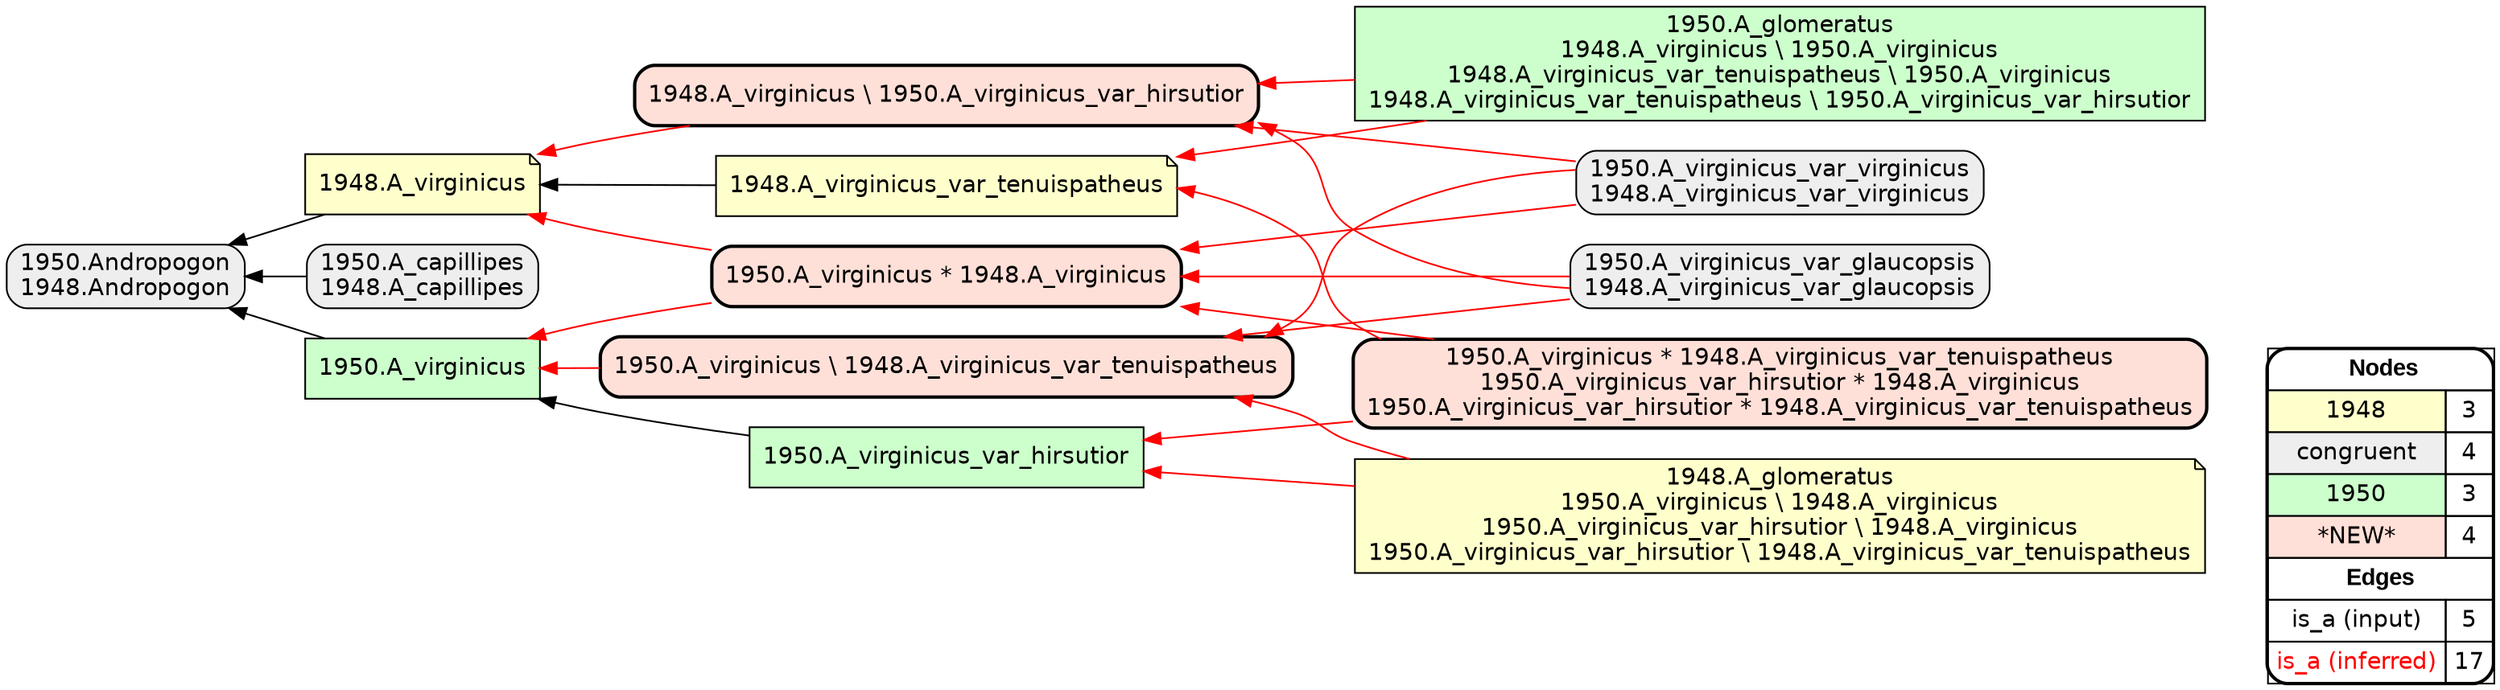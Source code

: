 digraph{
rankdir=RL
node[shape=note style=filled fillcolor="#FFFFCC" fontname="helvetica"] 
"1948.A_virginicus"
"1948.A_virginicus_var_tenuispatheus"
"1948.A_glomeratus\n1950.A_virginicus \\ 1948.A_virginicus\n1950.A_virginicus_var_hirsutior \\ 1948.A_virginicus\n1950.A_virginicus_var_hirsutior \\ 1948.A_virginicus_var_tenuispatheus"
node[shape=box style="filled,rounded" fillcolor="#EEEEEE" fontname="helvetica"] 
"1950.Andropogon\n1948.Andropogon"
"1950.A_virginicus_var_glaucopsis\n1948.A_virginicus_var_glaucopsis"
"1950.A_capillipes\n1948.A_capillipes"
"1950.A_virginicus_var_virginicus\n1948.A_virginicus_var_virginicus"
node[shape=box style=filled fillcolor="#CCFFCC" fontname="helvetica"] 
"1950.A_virginicus"
"1950.A_glomeratus\n1948.A_virginicus \\ 1950.A_virginicus\n1948.A_virginicus_var_tenuispatheus \\ 1950.A_virginicus\n1948.A_virginicus_var_tenuispatheus \\ 1950.A_virginicus_var_hirsutior"
"1950.A_virginicus_var_hirsutior"
node[shape=box style="filled,rounded,bold" fillcolor="#FFE0D8" fontname="helvetica"] 
"1950.A_virginicus * 1948.A_virginicus"
"1948.A_virginicus \\ 1950.A_virginicus_var_hirsutior"
"1950.A_virginicus * 1948.A_virginicus_var_tenuispatheus\n1950.A_virginicus_var_hirsutior * 1948.A_virginicus\n1950.A_virginicus_var_hirsutior * 1948.A_virginicus_var_tenuispatheus"
"1950.A_virginicus \\ 1948.A_virginicus_var_tenuispatheus"
edge[arrowhead=normal style=dotted color="#000000" constraint=true penwidth=1]
edge[arrowhead=normal style=solid color="#000000" constraint=true penwidth=1]
"1948.A_virginicus" -> "1950.Andropogon\n1948.Andropogon"
"1948.A_virginicus_var_tenuispatheus" -> "1948.A_virginicus"
"1950.A_capillipes\n1948.A_capillipes" -> "1950.Andropogon\n1948.Andropogon"
"1950.A_virginicus" -> "1950.Andropogon\n1948.Andropogon"
"1950.A_virginicus_var_hirsutior" -> "1950.A_virginicus"
edge[arrowhead=normal style=solid color="#FF0000" constraint=true penwidth=1]
"1950.A_virginicus_var_glaucopsis\n1948.A_virginicus_var_glaucopsis" -> "1948.A_virginicus \\ 1950.A_virginicus_var_hirsutior"
"1950.A_virginicus * 1948.A_virginicus" -> "1948.A_virginicus"
"1950.A_virginicus * 1948.A_virginicus_var_tenuispatheus\n1950.A_virginicus_var_hirsutior * 1948.A_virginicus\n1950.A_virginicus_var_hirsutior * 1948.A_virginicus_var_tenuispatheus" -> "1948.A_virginicus_var_tenuispatheus"
"1948.A_glomeratus\n1950.A_virginicus \\ 1948.A_virginicus\n1950.A_virginicus_var_hirsutior \\ 1948.A_virginicus\n1950.A_virginicus_var_hirsutior \\ 1948.A_virginicus_var_tenuispatheus" -> "1950.A_virginicus_var_hirsutior"
"1948.A_glomeratus\n1950.A_virginicus \\ 1948.A_virginicus\n1950.A_virginicus_var_hirsutior \\ 1948.A_virginicus\n1950.A_virginicus_var_hirsutior \\ 1948.A_virginicus_var_tenuispatheus" -> "1950.A_virginicus \\ 1948.A_virginicus_var_tenuispatheus"
"1950.A_glomeratus\n1948.A_virginicus \\ 1950.A_virginicus\n1948.A_virginicus_var_tenuispatheus \\ 1950.A_virginicus\n1948.A_virginicus_var_tenuispatheus \\ 1950.A_virginicus_var_hirsutior" -> "1948.A_virginicus \\ 1950.A_virginicus_var_hirsutior"
"1950.A_virginicus_var_virginicus\n1948.A_virginicus_var_virginicus" -> "1948.A_virginicus \\ 1950.A_virginicus_var_hirsutior"
"1950.A_virginicus_var_glaucopsis\n1948.A_virginicus_var_glaucopsis" -> "1950.A_virginicus \\ 1948.A_virginicus_var_tenuispatheus"
"1950.A_virginicus * 1948.A_virginicus" -> "1950.A_virginicus"
"1950.A_glomeratus\n1948.A_virginicus \\ 1950.A_virginicus\n1948.A_virginicus_var_tenuispatheus \\ 1950.A_virginicus\n1948.A_virginicus_var_tenuispatheus \\ 1950.A_virginicus_var_hirsutior" -> "1948.A_virginicus_var_tenuispatheus"
"1950.A_virginicus \\ 1948.A_virginicus_var_tenuispatheus" -> "1950.A_virginicus"
"1950.A_virginicus * 1948.A_virginicus_var_tenuispatheus\n1950.A_virginicus_var_hirsutior * 1948.A_virginicus\n1950.A_virginicus_var_hirsutior * 1948.A_virginicus_var_tenuispatheus" -> "1950.A_virginicus * 1948.A_virginicus"
"1950.A_virginicus * 1948.A_virginicus_var_tenuispatheus\n1950.A_virginicus_var_hirsutior * 1948.A_virginicus\n1950.A_virginicus_var_hirsutior * 1948.A_virginicus_var_tenuispatheus" -> "1950.A_virginicus_var_hirsutior"
"1948.A_virginicus \\ 1950.A_virginicus_var_hirsutior" -> "1948.A_virginicus"
"1950.A_virginicus_var_virginicus\n1948.A_virginicus_var_virginicus" -> "1950.A_virginicus \\ 1948.A_virginicus_var_tenuispatheus"
"1950.A_virginicus_var_glaucopsis\n1948.A_virginicus_var_glaucopsis" -> "1950.A_virginicus * 1948.A_virginicus"
"1950.A_virginicus_var_virginicus\n1948.A_virginicus_var_virginicus" -> "1950.A_virginicus * 1948.A_virginicus"
node[shape=box] 
{rank=source Legend [fillcolor= white margin=0 label=< 
 <TABLE BORDER="0" CELLBORDER="1" CELLSPACING="0" CELLPADDING="4"> 
<TR> <TD COLSPAN="2"><font face="Arial Black"> Nodes</font></TD> </TR> 
<TR> 
 <TD bgcolor="#FFFFCC" fontname="helvetica">1948</TD> 
 <TD>3</TD> 
 </TR> 
<TR> 
 <TD bgcolor="#EEEEEE" fontname="helvetica">congruent</TD> 
 <TD>4</TD> 
 </TR> 
<TR> 
 <TD bgcolor="#CCFFCC" fontname="helvetica">1950</TD> 
 <TD>3</TD> 
 </TR> 
<TR> 
 <TD bgcolor="#FFE0D8" fontname="helvetica">*NEW*</TD> 
 <TD>4</TD> 
 </TR> 
<TR> <TD COLSPAN="2"><font face = "Arial Black"> Edges </font></TD> </TR> 
<TR> 
 <TD><font color ="#000000">is_a (input)</font></TD><TD>5</TD>
</TR>
<TR> 
 <TD><font color ="#FF0000">is_a (inferred)</font></TD><TD>17</TD>
</TR>
</TABLE> 
 >] } 
}